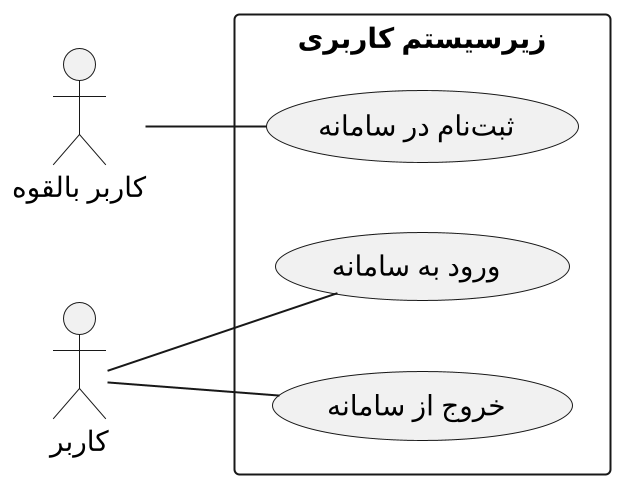 @startuml user_subsystem
scale 2
left to right direction
skinparam defaultFontName B Nazanin

rectangle "زیرسیستم کاربری"{
    usecase "ثبت‌نام در سامانه" as signup
    usecase "ورود به سامانه" as login
    usecase "خروج از سامانه" as logout
}

actor "کاربر بالقوه" as defactoUser
actor "کاربر" as user

defactoUser -- signup
user -- login
user -- logout

@enduml